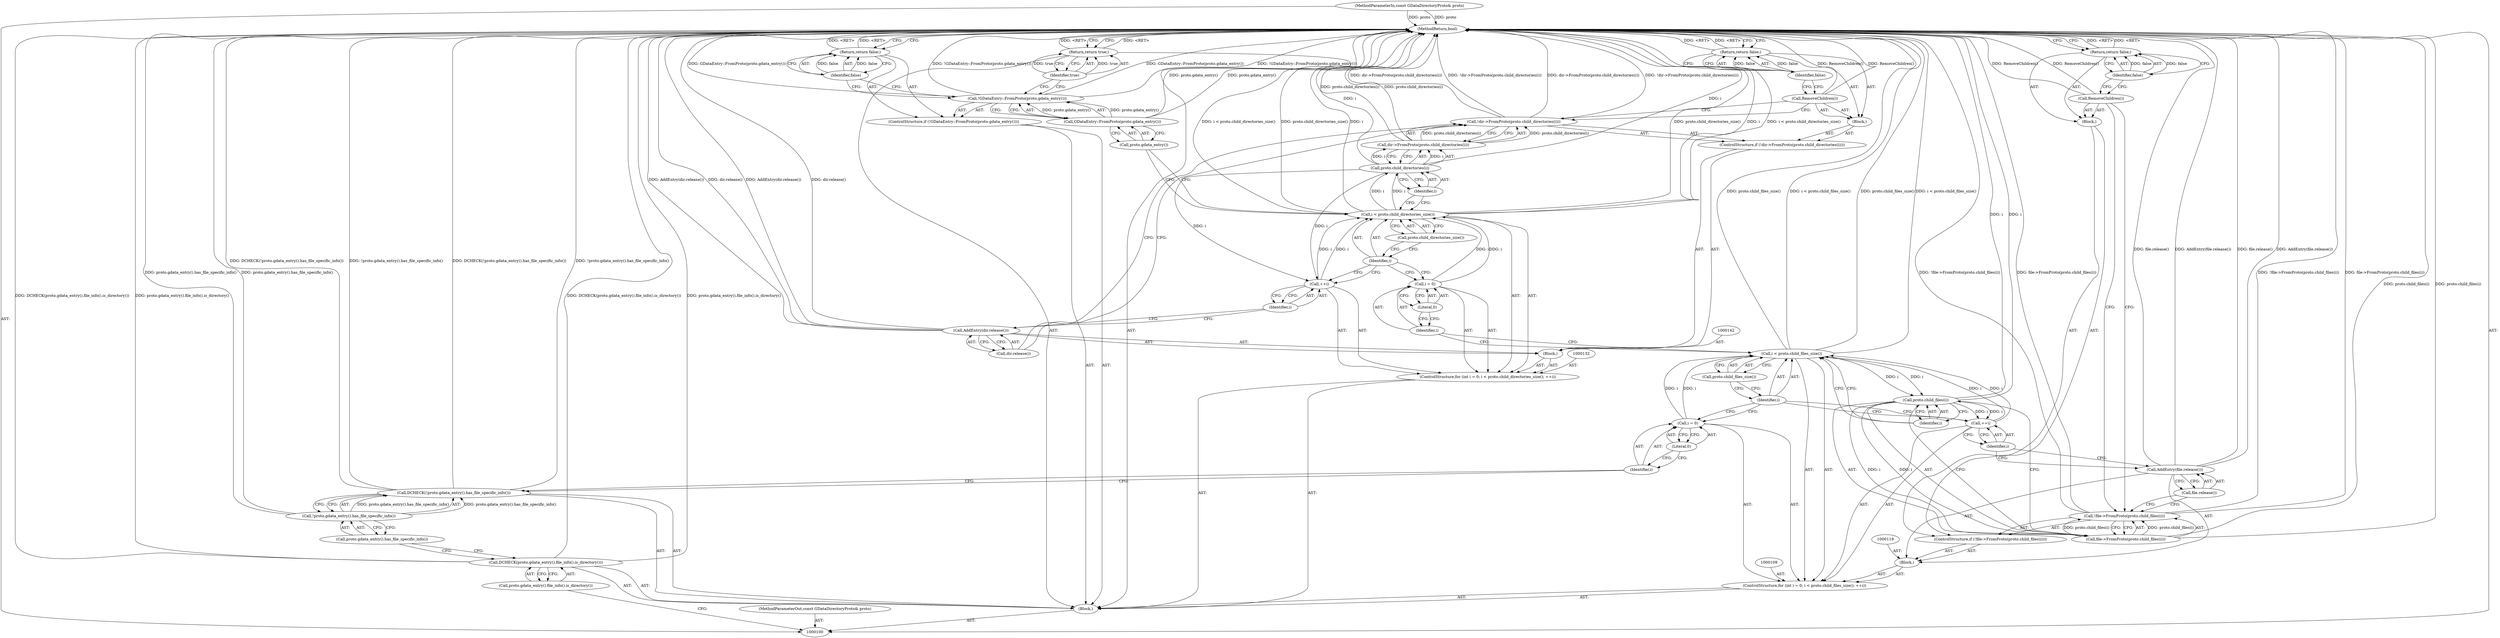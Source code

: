 digraph "0_Chrome_dd3b6fe574edad231c01c78e4647a74c38dc4178_7" {
"1000162" [label="(MethodReturn,bool)"];
"1000101" [label="(MethodParameterIn,const GDataDirectoryProto& proto)"];
"1000241" [label="(MethodParameterOut,const GDataDirectoryProto& proto)"];
"1000102" [label="(Block,)"];
"1000130" [label="(Call,file.release())"];
"1000129" [label="(Call,AddEntry(file.release()))"];
"1000133" [label="(Call,i = 0)"];
"1000134" [label="(Identifier,i)"];
"1000135" [label="(Literal,0)"];
"1000136" [label="(Call,i < proto.child_directories_size())"];
"1000137" [label="(Identifier,i)"];
"1000138" [label="(Call,proto.child_directories_size())"];
"1000131" [label="(ControlStructure,for (int i = 0; i < proto.child_directories_size(); ++i))"];
"1000139" [label="(Call,++i)"];
"1000140" [label="(Identifier,i)"];
"1000141" [label="(Block,)"];
"1000145" [label="(Call,dir->FromProto(proto.child_directories(i)))"];
"1000146" [label="(Call,proto.child_directories(i))"];
"1000147" [label="(Identifier,i)"];
"1000143" [label="(ControlStructure,if (!dir->FromProto(proto.child_directories(i))))"];
"1000148" [label="(Block,)"];
"1000144" [label="(Call,!dir->FromProto(proto.child_directories(i)))"];
"1000149" [label="(Call,RemoveChildren())"];
"1000151" [label="(Identifier,false)"];
"1000150" [label="(Return,return false;)"];
"1000153" [label="(Call,dir.release())"];
"1000152" [label="(Call,AddEntry(dir.release()))"];
"1000103" [label="(Call,DCHECK(proto.gdata_entry().file_info().is_directory()))"];
"1000104" [label="(Call,proto.gdata_entry().file_info().is_directory())"];
"1000154" [label="(ControlStructure,if (!GDataEntry::FromProto(proto.gdata_entry())))"];
"1000157" [label="(Call,proto.gdata_entry())"];
"1000155" [label="(Call,!GDataEntry::FromProto(proto.gdata_entry()))"];
"1000156" [label="(Call,GDataEntry::FromProto(proto.gdata_entry()))"];
"1000159" [label="(Identifier,false)"];
"1000158" [label="(Return,return false;)"];
"1000160" [label="(Return,return true;)"];
"1000161" [label="(Identifier,true)"];
"1000106" [label="(Call,!proto.gdata_entry().has_file_specific_info())"];
"1000107" [label="(Call,proto.gdata_entry().has_file_specific_info())"];
"1000105" [label="(Call,DCHECK(!proto.gdata_entry().has_file_specific_info()))"];
"1000110" [label="(Call,i = 0)"];
"1000111" [label="(Identifier,i)"];
"1000112" [label="(Literal,0)"];
"1000113" [label="(Call,i < proto.child_files_size())"];
"1000114" [label="(Identifier,i)"];
"1000115" [label="(Call,proto.child_files_size())"];
"1000108" [label="(ControlStructure,for (int i = 0; i < proto.child_files_size(); ++i))"];
"1000116" [label="(Call,++i)"];
"1000117" [label="(Identifier,i)"];
"1000118" [label="(Block,)"];
"1000122" [label="(Call,file->FromProto(proto.child_files(i)))"];
"1000123" [label="(Call,proto.child_files(i))"];
"1000124" [label="(Identifier,i)"];
"1000125" [label="(Block,)"];
"1000120" [label="(ControlStructure,if (!file->FromProto(proto.child_files(i))))"];
"1000121" [label="(Call,!file->FromProto(proto.child_files(i)))"];
"1000126" [label="(Call,RemoveChildren())"];
"1000128" [label="(Identifier,false)"];
"1000127" [label="(Return,return false;)"];
"1000162" -> "1000100"  [label="AST: "];
"1000162" -> "1000127"  [label="CFG: "];
"1000162" -> "1000150"  [label="CFG: "];
"1000162" -> "1000158"  [label="CFG: "];
"1000162" -> "1000160"  [label="CFG: "];
"1000127" -> "1000162"  [label="DDG: <RET>"];
"1000106" -> "1000162"  [label="DDG: proto.gdata_entry().has_file_specific_info()"];
"1000156" -> "1000162"  [label="DDG: proto.gdata_entry()"];
"1000103" -> "1000162"  [label="DDG: proto.gdata_entry().file_info().is_directory()"];
"1000103" -> "1000162"  [label="DDG: DCHECK(proto.gdata_entry().file_info().is_directory())"];
"1000105" -> "1000162"  [label="DDG: DCHECK(!proto.gdata_entry().has_file_specific_info())"];
"1000105" -> "1000162"  [label="DDG: !proto.gdata_entry().has_file_specific_info()"];
"1000152" -> "1000162"  [label="DDG: AddEntry(dir.release())"];
"1000152" -> "1000162"  [label="DDG: dir.release()"];
"1000149" -> "1000162"  [label="DDG: RemoveChildren()"];
"1000145" -> "1000162"  [label="DDG: proto.child_directories(i)"];
"1000123" -> "1000162"  [label="DDG: i"];
"1000129" -> "1000162"  [label="DDG: file.release()"];
"1000129" -> "1000162"  [label="DDG: AddEntry(file.release())"];
"1000126" -> "1000162"  [label="DDG: RemoveChildren()"];
"1000122" -> "1000162"  [label="DDG: proto.child_files(i)"];
"1000155" -> "1000162"  [label="DDG: !GDataEntry::FromProto(proto.gdata_entry())"];
"1000155" -> "1000162"  [label="DDG: GDataEntry::FromProto(proto.gdata_entry())"];
"1000144" -> "1000162"  [label="DDG: !dir->FromProto(proto.child_directories(i))"];
"1000144" -> "1000162"  [label="DDG: dir->FromProto(proto.child_directories(i))"];
"1000113" -> "1000162"  [label="DDG: proto.child_files_size()"];
"1000113" -> "1000162"  [label="DDG: i < proto.child_files_size()"];
"1000121" -> "1000162"  [label="DDG: !file->FromProto(proto.child_files(i))"];
"1000121" -> "1000162"  [label="DDG: file->FromProto(proto.child_files(i))"];
"1000101" -> "1000162"  [label="DDG: proto"];
"1000136" -> "1000162"  [label="DDG: i < proto.child_directories_size()"];
"1000136" -> "1000162"  [label="DDG: proto.child_directories_size()"];
"1000136" -> "1000162"  [label="DDG: i"];
"1000146" -> "1000162"  [label="DDG: i"];
"1000158" -> "1000162"  [label="DDG: <RET>"];
"1000160" -> "1000162"  [label="DDG: <RET>"];
"1000150" -> "1000162"  [label="DDG: <RET>"];
"1000101" -> "1000100"  [label="AST: "];
"1000101" -> "1000162"  [label="DDG: proto"];
"1000241" -> "1000100"  [label="AST: "];
"1000102" -> "1000100"  [label="AST: "];
"1000103" -> "1000102"  [label="AST: "];
"1000105" -> "1000102"  [label="AST: "];
"1000108" -> "1000102"  [label="AST: "];
"1000131" -> "1000102"  [label="AST: "];
"1000154" -> "1000102"  [label="AST: "];
"1000160" -> "1000102"  [label="AST: "];
"1000130" -> "1000129"  [label="AST: "];
"1000130" -> "1000121"  [label="CFG: "];
"1000129" -> "1000130"  [label="CFG: "];
"1000129" -> "1000118"  [label="AST: "];
"1000129" -> "1000130"  [label="CFG: "];
"1000130" -> "1000129"  [label="AST: "];
"1000117" -> "1000129"  [label="CFG: "];
"1000129" -> "1000162"  [label="DDG: file.release()"];
"1000129" -> "1000162"  [label="DDG: AddEntry(file.release())"];
"1000133" -> "1000131"  [label="AST: "];
"1000133" -> "1000135"  [label="CFG: "];
"1000134" -> "1000133"  [label="AST: "];
"1000135" -> "1000133"  [label="AST: "];
"1000137" -> "1000133"  [label="CFG: "];
"1000133" -> "1000136"  [label="DDG: i"];
"1000134" -> "1000133"  [label="AST: "];
"1000134" -> "1000113"  [label="CFG: "];
"1000135" -> "1000134"  [label="CFG: "];
"1000135" -> "1000133"  [label="AST: "];
"1000135" -> "1000134"  [label="CFG: "];
"1000133" -> "1000135"  [label="CFG: "];
"1000136" -> "1000131"  [label="AST: "];
"1000136" -> "1000138"  [label="CFG: "];
"1000137" -> "1000136"  [label="AST: "];
"1000138" -> "1000136"  [label="AST: "];
"1000147" -> "1000136"  [label="CFG: "];
"1000157" -> "1000136"  [label="CFG: "];
"1000136" -> "1000162"  [label="DDG: i < proto.child_directories_size()"];
"1000136" -> "1000162"  [label="DDG: proto.child_directories_size()"];
"1000136" -> "1000162"  [label="DDG: i"];
"1000139" -> "1000136"  [label="DDG: i"];
"1000133" -> "1000136"  [label="DDG: i"];
"1000136" -> "1000146"  [label="DDG: i"];
"1000137" -> "1000136"  [label="AST: "];
"1000137" -> "1000133"  [label="CFG: "];
"1000137" -> "1000139"  [label="CFG: "];
"1000138" -> "1000137"  [label="CFG: "];
"1000138" -> "1000136"  [label="AST: "];
"1000138" -> "1000137"  [label="CFG: "];
"1000136" -> "1000138"  [label="CFG: "];
"1000131" -> "1000102"  [label="AST: "];
"1000132" -> "1000131"  [label="AST: "];
"1000133" -> "1000131"  [label="AST: "];
"1000136" -> "1000131"  [label="AST: "];
"1000139" -> "1000131"  [label="AST: "];
"1000141" -> "1000131"  [label="AST: "];
"1000139" -> "1000131"  [label="AST: "];
"1000139" -> "1000140"  [label="CFG: "];
"1000140" -> "1000139"  [label="AST: "];
"1000137" -> "1000139"  [label="CFG: "];
"1000139" -> "1000136"  [label="DDG: i"];
"1000146" -> "1000139"  [label="DDG: i"];
"1000140" -> "1000139"  [label="AST: "];
"1000140" -> "1000152"  [label="CFG: "];
"1000139" -> "1000140"  [label="CFG: "];
"1000141" -> "1000131"  [label="AST: "];
"1000142" -> "1000141"  [label="AST: "];
"1000143" -> "1000141"  [label="AST: "];
"1000152" -> "1000141"  [label="AST: "];
"1000145" -> "1000144"  [label="AST: "];
"1000145" -> "1000146"  [label="CFG: "];
"1000146" -> "1000145"  [label="AST: "];
"1000144" -> "1000145"  [label="CFG: "];
"1000145" -> "1000162"  [label="DDG: proto.child_directories(i)"];
"1000145" -> "1000144"  [label="DDG: proto.child_directories(i)"];
"1000146" -> "1000145"  [label="DDG: i"];
"1000146" -> "1000145"  [label="AST: "];
"1000146" -> "1000147"  [label="CFG: "];
"1000147" -> "1000146"  [label="AST: "];
"1000145" -> "1000146"  [label="CFG: "];
"1000146" -> "1000162"  [label="DDG: i"];
"1000146" -> "1000139"  [label="DDG: i"];
"1000146" -> "1000145"  [label="DDG: i"];
"1000136" -> "1000146"  [label="DDG: i"];
"1000147" -> "1000146"  [label="AST: "];
"1000147" -> "1000136"  [label="CFG: "];
"1000146" -> "1000147"  [label="CFG: "];
"1000143" -> "1000141"  [label="AST: "];
"1000144" -> "1000143"  [label="AST: "];
"1000148" -> "1000143"  [label="AST: "];
"1000148" -> "1000143"  [label="AST: "];
"1000149" -> "1000148"  [label="AST: "];
"1000150" -> "1000148"  [label="AST: "];
"1000144" -> "1000143"  [label="AST: "];
"1000144" -> "1000145"  [label="CFG: "];
"1000145" -> "1000144"  [label="AST: "];
"1000149" -> "1000144"  [label="CFG: "];
"1000153" -> "1000144"  [label="CFG: "];
"1000144" -> "1000162"  [label="DDG: !dir->FromProto(proto.child_directories(i))"];
"1000144" -> "1000162"  [label="DDG: dir->FromProto(proto.child_directories(i))"];
"1000145" -> "1000144"  [label="DDG: proto.child_directories(i)"];
"1000149" -> "1000148"  [label="AST: "];
"1000149" -> "1000144"  [label="CFG: "];
"1000151" -> "1000149"  [label="CFG: "];
"1000149" -> "1000162"  [label="DDG: RemoveChildren()"];
"1000151" -> "1000150"  [label="AST: "];
"1000151" -> "1000149"  [label="CFG: "];
"1000150" -> "1000151"  [label="CFG: "];
"1000151" -> "1000150"  [label="DDG: false"];
"1000150" -> "1000148"  [label="AST: "];
"1000150" -> "1000151"  [label="CFG: "];
"1000151" -> "1000150"  [label="AST: "];
"1000162" -> "1000150"  [label="CFG: "];
"1000150" -> "1000162"  [label="DDG: <RET>"];
"1000151" -> "1000150"  [label="DDG: false"];
"1000153" -> "1000152"  [label="AST: "];
"1000153" -> "1000144"  [label="CFG: "];
"1000152" -> "1000153"  [label="CFG: "];
"1000152" -> "1000141"  [label="AST: "];
"1000152" -> "1000153"  [label="CFG: "];
"1000153" -> "1000152"  [label="AST: "];
"1000140" -> "1000152"  [label="CFG: "];
"1000152" -> "1000162"  [label="DDG: AddEntry(dir.release())"];
"1000152" -> "1000162"  [label="DDG: dir.release()"];
"1000103" -> "1000102"  [label="AST: "];
"1000103" -> "1000104"  [label="CFG: "];
"1000104" -> "1000103"  [label="AST: "];
"1000107" -> "1000103"  [label="CFG: "];
"1000103" -> "1000162"  [label="DDG: proto.gdata_entry().file_info().is_directory()"];
"1000103" -> "1000162"  [label="DDG: DCHECK(proto.gdata_entry().file_info().is_directory())"];
"1000104" -> "1000103"  [label="AST: "];
"1000104" -> "1000100"  [label="CFG: "];
"1000103" -> "1000104"  [label="CFG: "];
"1000154" -> "1000102"  [label="AST: "];
"1000155" -> "1000154"  [label="AST: "];
"1000158" -> "1000154"  [label="AST: "];
"1000157" -> "1000156"  [label="AST: "];
"1000157" -> "1000136"  [label="CFG: "];
"1000156" -> "1000157"  [label="CFG: "];
"1000155" -> "1000154"  [label="AST: "];
"1000155" -> "1000156"  [label="CFG: "];
"1000156" -> "1000155"  [label="AST: "];
"1000159" -> "1000155"  [label="CFG: "];
"1000161" -> "1000155"  [label="CFG: "];
"1000155" -> "1000162"  [label="DDG: !GDataEntry::FromProto(proto.gdata_entry())"];
"1000155" -> "1000162"  [label="DDG: GDataEntry::FromProto(proto.gdata_entry())"];
"1000156" -> "1000155"  [label="DDG: proto.gdata_entry()"];
"1000156" -> "1000155"  [label="AST: "];
"1000156" -> "1000157"  [label="CFG: "];
"1000157" -> "1000156"  [label="AST: "];
"1000155" -> "1000156"  [label="CFG: "];
"1000156" -> "1000162"  [label="DDG: proto.gdata_entry()"];
"1000156" -> "1000155"  [label="DDG: proto.gdata_entry()"];
"1000159" -> "1000158"  [label="AST: "];
"1000159" -> "1000155"  [label="CFG: "];
"1000158" -> "1000159"  [label="CFG: "];
"1000159" -> "1000158"  [label="DDG: false"];
"1000158" -> "1000154"  [label="AST: "];
"1000158" -> "1000159"  [label="CFG: "];
"1000159" -> "1000158"  [label="AST: "];
"1000162" -> "1000158"  [label="CFG: "];
"1000158" -> "1000162"  [label="DDG: <RET>"];
"1000159" -> "1000158"  [label="DDG: false"];
"1000160" -> "1000102"  [label="AST: "];
"1000160" -> "1000161"  [label="CFG: "];
"1000161" -> "1000160"  [label="AST: "];
"1000162" -> "1000160"  [label="CFG: "];
"1000160" -> "1000162"  [label="DDG: <RET>"];
"1000161" -> "1000160"  [label="DDG: true"];
"1000161" -> "1000160"  [label="AST: "];
"1000161" -> "1000155"  [label="CFG: "];
"1000160" -> "1000161"  [label="CFG: "];
"1000161" -> "1000160"  [label="DDG: true"];
"1000106" -> "1000105"  [label="AST: "];
"1000106" -> "1000107"  [label="CFG: "];
"1000107" -> "1000106"  [label="AST: "];
"1000105" -> "1000106"  [label="CFG: "];
"1000106" -> "1000162"  [label="DDG: proto.gdata_entry().has_file_specific_info()"];
"1000106" -> "1000105"  [label="DDG: proto.gdata_entry().has_file_specific_info()"];
"1000107" -> "1000106"  [label="AST: "];
"1000107" -> "1000103"  [label="CFG: "];
"1000106" -> "1000107"  [label="CFG: "];
"1000105" -> "1000102"  [label="AST: "];
"1000105" -> "1000106"  [label="CFG: "];
"1000106" -> "1000105"  [label="AST: "];
"1000111" -> "1000105"  [label="CFG: "];
"1000105" -> "1000162"  [label="DDG: DCHECK(!proto.gdata_entry().has_file_specific_info())"];
"1000105" -> "1000162"  [label="DDG: !proto.gdata_entry().has_file_specific_info()"];
"1000106" -> "1000105"  [label="DDG: proto.gdata_entry().has_file_specific_info()"];
"1000110" -> "1000108"  [label="AST: "];
"1000110" -> "1000112"  [label="CFG: "];
"1000111" -> "1000110"  [label="AST: "];
"1000112" -> "1000110"  [label="AST: "];
"1000114" -> "1000110"  [label="CFG: "];
"1000110" -> "1000113"  [label="DDG: i"];
"1000111" -> "1000110"  [label="AST: "];
"1000111" -> "1000105"  [label="CFG: "];
"1000112" -> "1000111"  [label="CFG: "];
"1000112" -> "1000110"  [label="AST: "];
"1000112" -> "1000111"  [label="CFG: "];
"1000110" -> "1000112"  [label="CFG: "];
"1000113" -> "1000108"  [label="AST: "];
"1000113" -> "1000115"  [label="CFG: "];
"1000114" -> "1000113"  [label="AST: "];
"1000115" -> "1000113"  [label="AST: "];
"1000124" -> "1000113"  [label="CFG: "];
"1000134" -> "1000113"  [label="CFG: "];
"1000113" -> "1000162"  [label="DDG: proto.child_files_size()"];
"1000113" -> "1000162"  [label="DDG: i < proto.child_files_size()"];
"1000116" -> "1000113"  [label="DDG: i"];
"1000110" -> "1000113"  [label="DDG: i"];
"1000113" -> "1000123"  [label="DDG: i"];
"1000114" -> "1000113"  [label="AST: "];
"1000114" -> "1000110"  [label="CFG: "];
"1000114" -> "1000116"  [label="CFG: "];
"1000115" -> "1000114"  [label="CFG: "];
"1000115" -> "1000113"  [label="AST: "];
"1000115" -> "1000114"  [label="CFG: "];
"1000113" -> "1000115"  [label="CFG: "];
"1000108" -> "1000102"  [label="AST: "];
"1000109" -> "1000108"  [label="AST: "];
"1000110" -> "1000108"  [label="AST: "];
"1000113" -> "1000108"  [label="AST: "];
"1000116" -> "1000108"  [label="AST: "];
"1000118" -> "1000108"  [label="AST: "];
"1000116" -> "1000108"  [label="AST: "];
"1000116" -> "1000117"  [label="CFG: "];
"1000117" -> "1000116"  [label="AST: "];
"1000114" -> "1000116"  [label="CFG: "];
"1000116" -> "1000113"  [label="DDG: i"];
"1000123" -> "1000116"  [label="DDG: i"];
"1000117" -> "1000116"  [label="AST: "];
"1000117" -> "1000129"  [label="CFG: "];
"1000116" -> "1000117"  [label="CFG: "];
"1000118" -> "1000108"  [label="AST: "];
"1000119" -> "1000118"  [label="AST: "];
"1000120" -> "1000118"  [label="AST: "];
"1000129" -> "1000118"  [label="AST: "];
"1000122" -> "1000121"  [label="AST: "];
"1000122" -> "1000123"  [label="CFG: "];
"1000123" -> "1000122"  [label="AST: "];
"1000121" -> "1000122"  [label="CFG: "];
"1000122" -> "1000162"  [label="DDG: proto.child_files(i)"];
"1000122" -> "1000121"  [label="DDG: proto.child_files(i)"];
"1000123" -> "1000122"  [label="DDG: i"];
"1000123" -> "1000122"  [label="AST: "];
"1000123" -> "1000124"  [label="CFG: "];
"1000124" -> "1000123"  [label="AST: "];
"1000122" -> "1000123"  [label="CFG: "];
"1000123" -> "1000162"  [label="DDG: i"];
"1000123" -> "1000116"  [label="DDG: i"];
"1000123" -> "1000122"  [label="DDG: i"];
"1000113" -> "1000123"  [label="DDG: i"];
"1000124" -> "1000123"  [label="AST: "];
"1000124" -> "1000113"  [label="CFG: "];
"1000123" -> "1000124"  [label="CFG: "];
"1000125" -> "1000120"  [label="AST: "];
"1000126" -> "1000125"  [label="AST: "];
"1000127" -> "1000125"  [label="AST: "];
"1000120" -> "1000118"  [label="AST: "];
"1000121" -> "1000120"  [label="AST: "];
"1000125" -> "1000120"  [label="AST: "];
"1000121" -> "1000120"  [label="AST: "];
"1000121" -> "1000122"  [label="CFG: "];
"1000122" -> "1000121"  [label="AST: "];
"1000126" -> "1000121"  [label="CFG: "];
"1000130" -> "1000121"  [label="CFG: "];
"1000121" -> "1000162"  [label="DDG: !file->FromProto(proto.child_files(i))"];
"1000121" -> "1000162"  [label="DDG: file->FromProto(proto.child_files(i))"];
"1000122" -> "1000121"  [label="DDG: proto.child_files(i)"];
"1000126" -> "1000125"  [label="AST: "];
"1000126" -> "1000121"  [label="CFG: "];
"1000128" -> "1000126"  [label="CFG: "];
"1000126" -> "1000162"  [label="DDG: RemoveChildren()"];
"1000128" -> "1000127"  [label="AST: "];
"1000128" -> "1000126"  [label="CFG: "];
"1000127" -> "1000128"  [label="CFG: "];
"1000128" -> "1000127"  [label="DDG: false"];
"1000127" -> "1000125"  [label="AST: "];
"1000127" -> "1000128"  [label="CFG: "];
"1000128" -> "1000127"  [label="AST: "];
"1000162" -> "1000127"  [label="CFG: "];
"1000127" -> "1000162"  [label="DDG: <RET>"];
"1000128" -> "1000127"  [label="DDG: false"];
}

